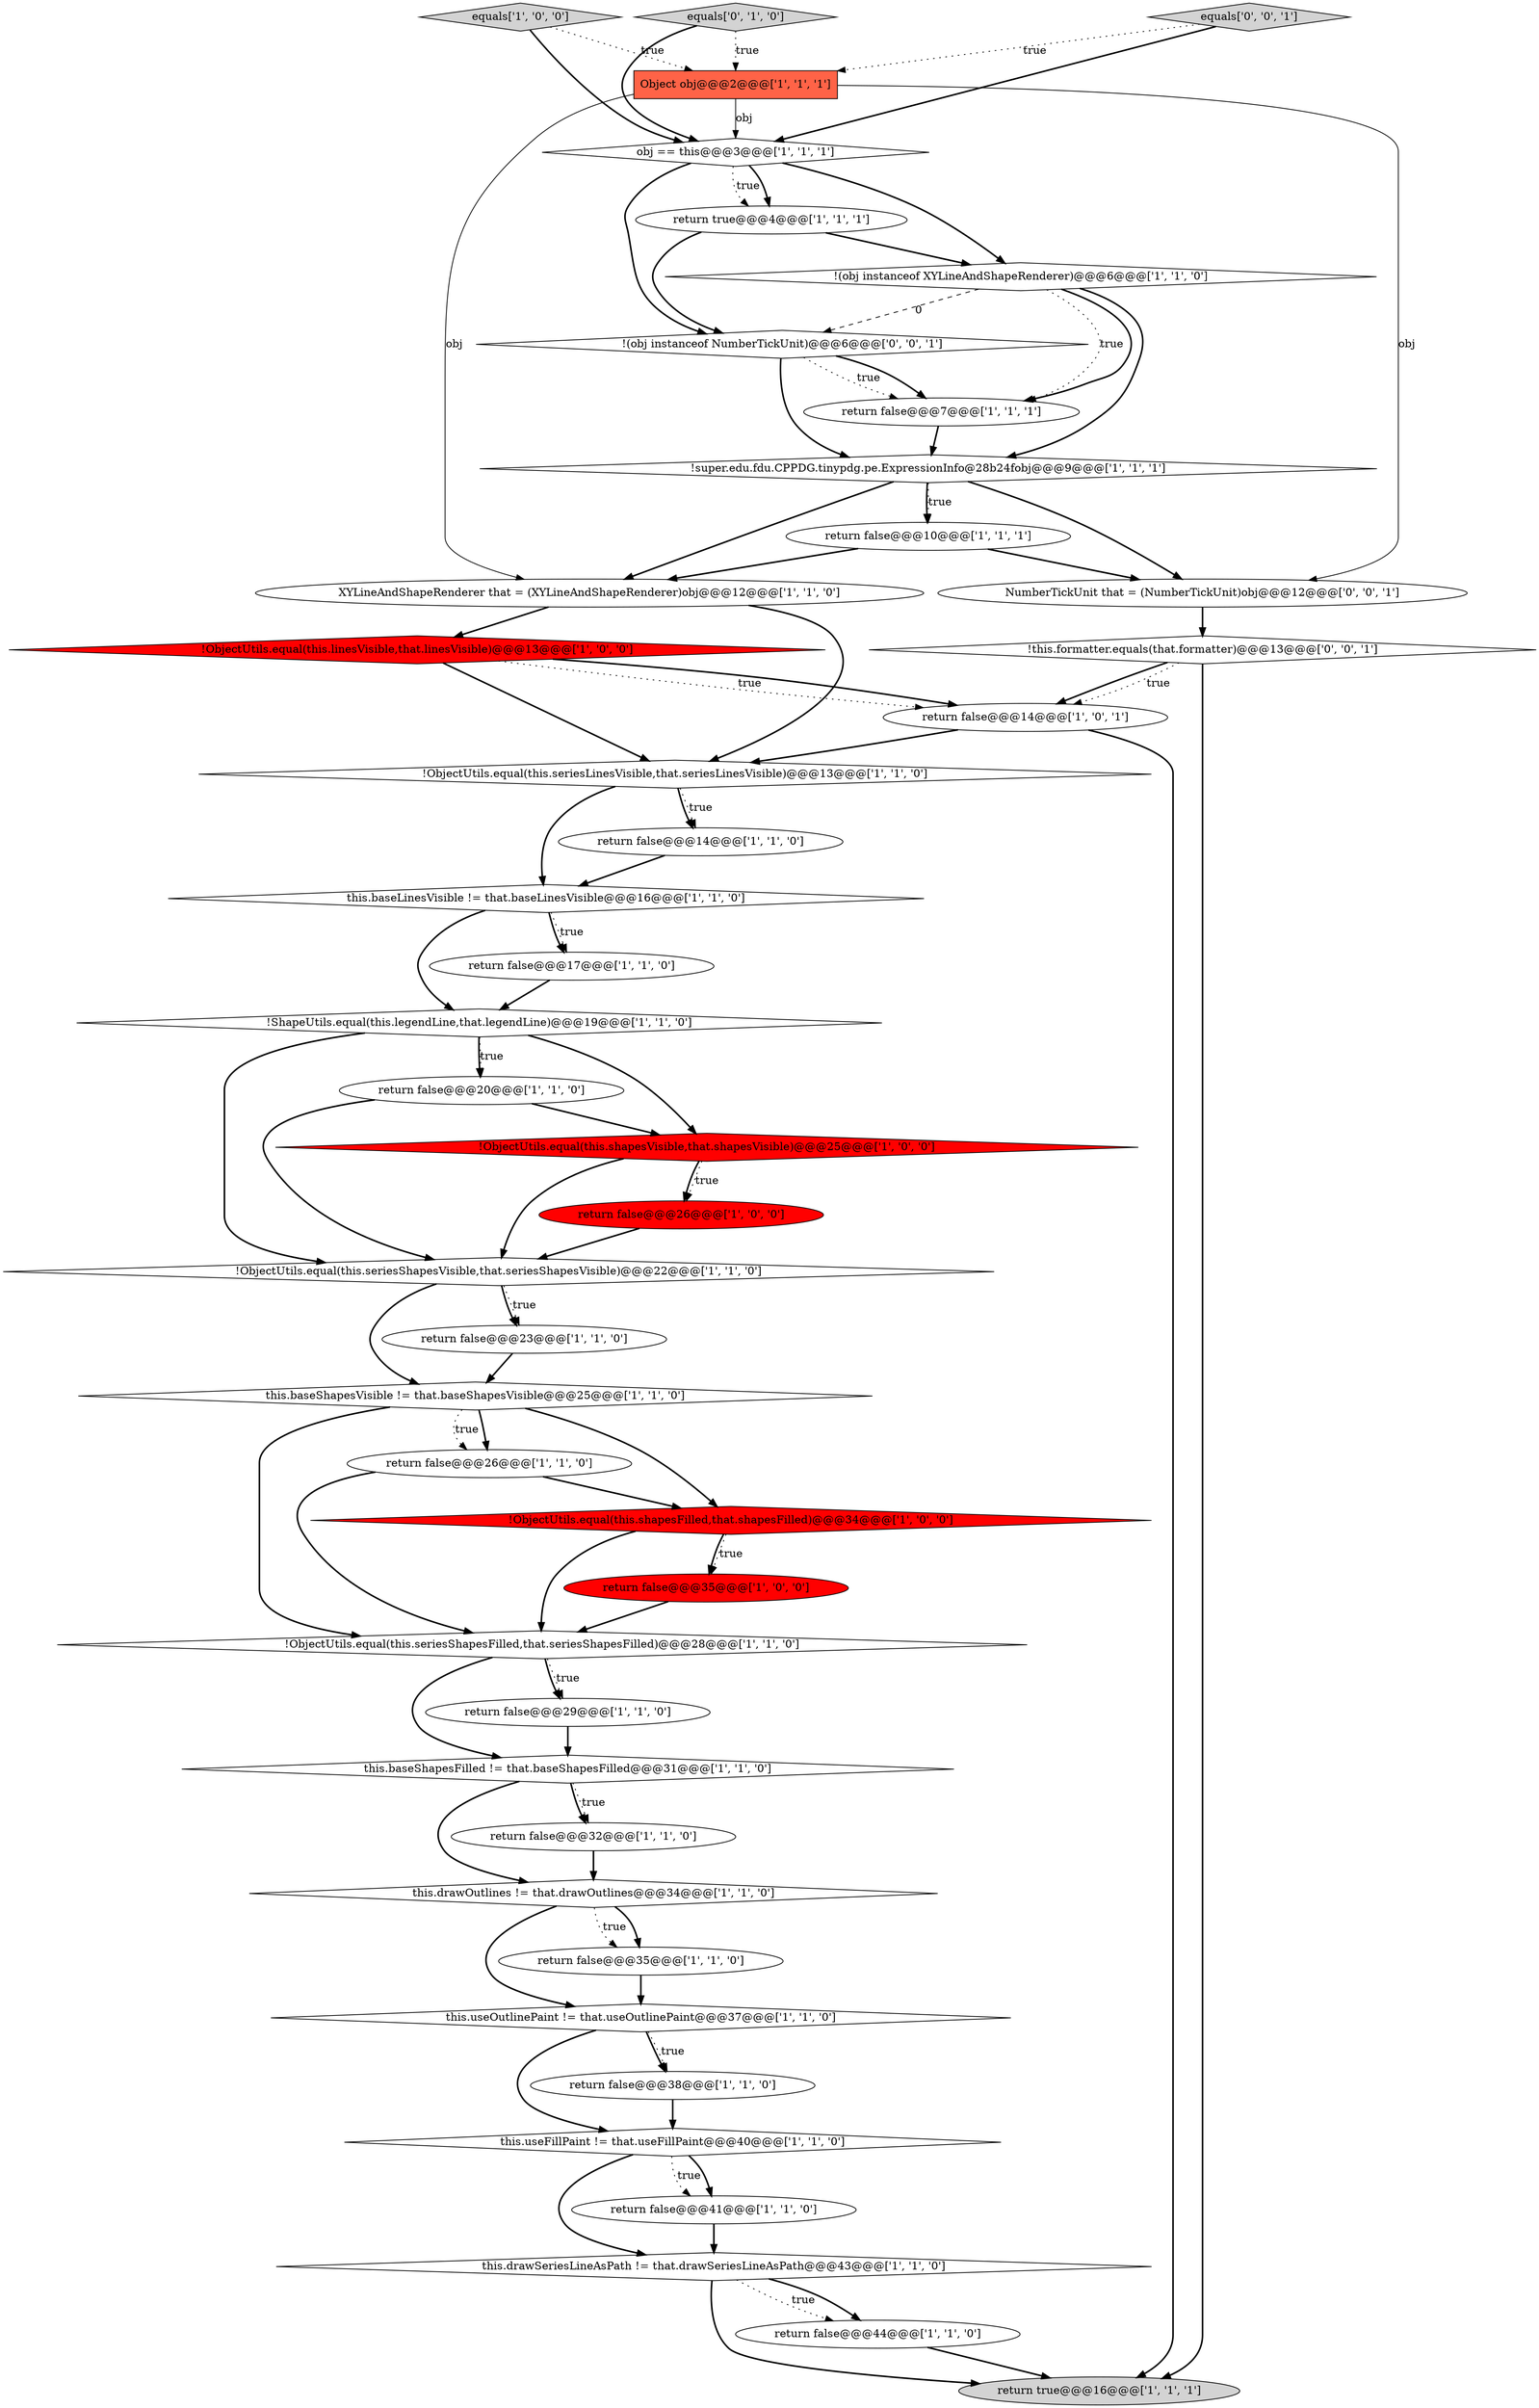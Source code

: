 digraph {
36 [style = filled, label = "!ShapeUtils.equal(this.legendLine,that.legendLine)@@@19@@@['1', '1', '0']", fillcolor = white, shape = diamond image = "AAA0AAABBB1BBB"];
3 [style = filled, label = "!super.edu.fdu.CPPDG.tinypdg.pe.ExpressionInfo@28b24fobj@@@9@@@['1', '1', '1']", fillcolor = white, shape = diamond image = "AAA0AAABBB1BBB"];
7 [style = filled, label = "!ObjectUtils.equal(this.seriesShapesVisible,that.seriesShapesVisible)@@@22@@@['1', '1', '0']", fillcolor = white, shape = diamond image = "AAA0AAABBB1BBB"];
11 [style = filled, label = "return true@@@16@@@['1', '1', '1']", fillcolor = lightgray, shape = ellipse image = "AAA0AAABBB1BBB"];
13 [style = filled, label = "return false@@@14@@@['1', '1', '0']", fillcolor = white, shape = ellipse image = "AAA0AAABBB1BBB"];
40 [style = filled, label = "!(obj instanceof NumberTickUnit)@@@6@@@['0', '0', '1']", fillcolor = white, shape = diamond image = "AAA0AAABBB3BBB"];
10 [style = filled, label = "return false@@@32@@@['1', '1', '0']", fillcolor = white, shape = ellipse image = "AAA0AAABBB1BBB"];
42 [style = filled, label = "!this.formatter.equals(that.formatter)@@@13@@@['0', '0', '1']", fillcolor = white, shape = diamond image = "AAA0AAABBB3BBB"];
8 [style = filled, label = "this.baseLinesVisible != that.baseLinesVisible@@@16@@@['1', '1', '0']", fillcolor = white, shape = diamond image = "AAA0AAABBB1BBB"];
26 [style = filled, label = "return false@@@7@@@['1', '1', '1']", fillcolor = white, shape = ellipse image = "AAA0AAABBB1BBB"];
18 [style = filled, label = "this.drawSeriesLineAsPath != that.drawSeriesLineAsPath@@@43@@@['1', '1', '0']", fillcolor = white, shape = diamond image = "AAA0AAABBB1BBB"];
17 [style = filled, label = "return false@@@29@@@['1', '1', '0']", fillcolor = white, shape = ellipse image = "AAA0AAABBB1BBB"];
1 [style = filled, label = "equals['1', '0', '0']", fillcolor = lightgray, shape = diamond image = "AAA0AAABBB1BBB"];
5 [style = filled, label = "return true@@@4@@@['1', '1', '1']", fillcolor = white, shape = ellipse image = "AAA0AAABBB1BBB"];
24 [style = filled, label = "return false@@@26@@@['1', '1', '0']", fillcolor = white, shape = ellipse image = "AAA0AAABBB1BBB"];
31 [style = filled, label = "return false@@@35@@@['1', '1', '0']", fillcolor = white, shape = ellipse image = "AAA0AAABBB1BBB"];
38 [style = filled, label = "equals['0', '1', '0']", fillcolor = lightgray, shape = diamond image = "AAA0AAABBB2BBB"];
12 [style = filled, label = "XYLineAndShapeRenderer that = (XYLineAndShapeRenderer)obj@@@12@@@['1', '1', '0']", fillcolor = white, shape = ellipse image = "AAA0AAABBB1BBB"];
9 [style = filled, label = "return false@@@20@@@['1', '1', '0']", fillcolor = white, shape = ellipse image = "AAA0AAABBB1BBB"];
32 [style = filled, label = "return false@@@17@@@['1', '1', '0']", fillcolor = white, shape = ellipse image = "AAA0AAABBB1BBB"];
16 [style = filled, label = "return false@@@10@@@['1', '1', '1']", fillcolor = white, shape = ellipse image = "AAA0AAABBB1BBB"];
22 [style = filled, label = "return false@@@38@@@['1', '1', '0']", fillcolor = white, shape = ellipse image = "AAA0AAABBB1BBB"];
29 [style = filled, label = "this.useOutlinePaint != that.useOutlinePaint@@@37@@@['1', '1', '0']", fillcolor = white, shape = diamond image = "AAA0AAABBB1BBB"];
19 [style = filled, label = "this.baseShapesFilled != that.baseShapesFilled@@@31@@@['1', '1', '0']", fillcolor = white, shape = diamond image = "AAA0AAABBB1BBB"];
6 [style = filled, label = "!ObjectUtils.equal(this.seriesLinesVisible,that.seriesLinesVisible)@@@13@@@['1', '1', '0']", fillcolor = white, shape = diamond image = "AAA0AAABBB1BBB"];
15 [style = filled, label = "!(obj instanceof XYLineAndShapeRenderer)@@@6@@@['1', '1', '0']", fillcolor = white, shape = diamond image = "AAA0AAABBB1BBB"];
37 [style = filled, label = "return false@@@44@@@['1', '1', '0']", fillcolor = white, shape = ellipse image = "AAA0AAABBB1BBB"];
20 [style = filled, label = "obj == this@@@3@@@['1', '1', '1']", fillcolor = white, shape = diamond image = "AAA0AAABBB1BBB"];
41 [style = filled, label = "NumberTickUnit that = (NumberTickUnit)obj@@@12@@@['0', '0', '1']", fillcolor = white, shape = ellipse image = "AAA0AAABBB3BBB"];
27 [style = filled, label = "this.useFillPaint != that.useFillPaint@@@40@@@['1', '1', '0']", fillcolor = white, shape = diamond image = "AAA0AAABBB1BBB"];
30 [style = filled, label = "Object obj@@@2@@@['1', '1', '1']", fillcolor = tomato, shape = box image = "AAA0AAABBB1BBB"];
25 [style = filled, label = "return false@@@14@@@['1', '0', '1']", fillcolor = white, shape = ellipse image = "AAA0AAABBB1BBB"];
23 [style = filled, label = "return false@@@26@@@['1', '0', '0']", fillcolor = red, shape = ellipse image = "AAA1AAABBB1BBB"];
28 [style = filled, label = "return false@@@35@@@['1', '0', '0']", fillcolor = red, shape = ellipse image = "AAA1AAABBB1BBB"];
0 [style = filled, label = "!ObjectUtils.equal(this.shapesVisible,that.shapesVisible)@@@25@@@['1', '0', '0']", fillcolor = red, shape = diamond image = "AAA1AAABBB1BBB"];
2 [style = filled, label = "!ObjectUtils.equal(this.linesVisible,that.linesVisible)@@@13@@@['1', '0', '0']", fillcolor = red, shape = diamond image = "AAA1AAABBB1BBB"];
14 [style = filled, label = "return false@@@41@@@['1', '1', '0']", fillcolor = white, shape = ellipse image = "AAA0AAABBB1BBB"];
33 [style = filled, label = "this.baseShapesVisible != that.baseShapesVisible@@@25@@@['1', '1', '0']", fillcolor = white, shape = diamond image = "AAA0AAABBB1BBB"];
34 [style = filled, label = "this.drawOutlines != that.drawOutlines@@@34@@@['1', '1', '0']", fillcolor = white, shape = diamond image = "AAA0AAABBB1BBB"];
4 [style = filled, label = "!ObjectUtils.equal(this.seriesShapesFilled,that.seriesShapesFilled)@@@28@@@['1', '1', '0']", fillcolor = white, shape = diamond image = "AAA0AAABBB1BBB"];
35 [style = filled, label = "return false@@@23@@@['1', '1', '0']", fillcolor = white, shape = ellipse image = "AAA0AAABBB1BBB"];
21 [style = filled, label = "!ObjectUtils.equal(this.shapesFilled,that.shapesFilled)@@@34@@@['1', '0', '0']", fillcolor = red, shape = diamond image = "AAA1AAABBB1BBB"];
39 [style = filled, label = "equals['0', '0', '1']", fillcolor = lightgray, shape = diamond image = "AAA0AAABBB3BBB"];
19->10 [style = dotted, label="true"];
27->14 [style = dotted, label="true"];
37->11 [style = bold, label=""];
2->6 [style = bold, label=""];
7->35 [style = bold, label=""];
1->20 [style = bold, label=""];
5->15 [style = bold, label=""];
3->16 [style = bold, label=""];
25->6 [style = bold, label=""];
9->7 [style = bold, label=""];
15->40 [style = dashed, label="0"];
18->37 [style = dotted, label="true"];
21->28 [style = bold, label=""];
16->41 [style = bold, label=""];
2->25 [style = dotted, label="true"];
12->2 [style = bold, label=""];
8->36 [style = bold, label=""];
36->0 [style = bold, label=""];
24->21 [style = bold, label=""];
40->26 [style = bold, label=""];
4->17 [style = dotted, label="true"];
20->15 [style = bold, label=""];
2->25 [style = bold, label=""];
15->26 [style = dotted, label="true"];
19->34 [style = bold, label=""];
36->9 [style = bold, label=""];
40->26 [style = dotted, label="true"];
6->13 [style = dotted, label="true"];
18->11 [style = bold, label=""];
4->19 [style = bold, label=""];
31->29 [style = bold, label=""];
34->31 [style = bold, label=""];
21->28 [style = dotted, label="true"];
1->30 [style = dotted, label="true"];
0->7 [style = bold, label=""];
20->5 [style = dotted, label="true"];
7->33 [style = bold, label=""];
29->27 [style = bold, label=""];
34->31 [style = dotted, label="true"];
0->23 [style = bold, label=""];
10->34 [style = bold, label=""];
40->3 [style = bold, label=""];
32->36 [style = bold, label=""];
7->35 [style = dotted, label="true"];
14->18 [style = bold, label=""];
23->7 [style = bold, label=""];
39->20 [style = bold, label=""];
21->4 [style = bold, label=""];
18->37 [style = bold, label=""];
34->29 [style = bold, label=""];
27->18 [style = bold, label=""];
38->20 [style = bold, label=""];
4->17 [style = bold, label=""];
27->14 [style = bold, label=""];
42->25 [style = bold, label=""];
26->3 [style = bold, label=""];
33->4 [style = bold, label=""];
19->10 [style = bold, label=""];
39->30 [style = dotted, label="true"];
3->12 [style = bold, label=""];
15->3 [style = bold, label=""];
38->30 [style = dotted, label="true"];
30->12 [style = solid, label="obj"];
29->22 [style = dotted, label="true"];
42->11 [style = bold, label=""];
33->24 [style = bold, label=""];
6->13 [style = bold, label=""];
3->41 [style = bold, label=""];
33->24 [style = dotted, label="true"];
0->23 [style = dotted, label="true"];
5->40 [style = bold, label=""];
30->41 [style = solid, label="obj"];
9->0 [style = bold, label=""];
8->32 [style = bold, label=""];
35->33 [style = bold, label=""];
30->20 [style = solid, label="obj"];
8->32 [style = dotted, label="true"];
12->6 [style = bold, label=""];
17->19 [style = bold, label=""];
20->5 [style = bold, label=""];
15->26 [style = bold, label=""];
20->40 [style = bold, label=""];
24->4 [style = bold, label=""];
22->27 [style = bold, label=""];
36->7 [style = bold, label=""];
25->11 [style = bold, label=""];
6->8 [style = bold, label=""];
42->25 [style = dotted, label="true"];
29->22 [style = bold, label=""];
13->8 [style = bold, label=""];
33->21 [style = bold, label=""];
16->12 [style = bold, label=""];
36->9 [style = dotted, label="true"];
3->16 [style = dotted, label="true"];
28->4 [style = bold, label=""];
41->42 [style = bold, label=""];
}
